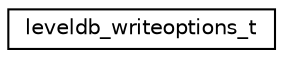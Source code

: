 digraph "Graphical Class Hierarchy"
{
  edge [fontname="Helvetica",fontsize="10",labelfontname="Helvetica",labelfontsize="10"];
  node [fontname="Helvetica",fontsize="10",shape=record];
  rankdir="LR";
  Node1 [label="leveldb_writeoptions_t",height=0.2,width=0.4,color="black", fillcolor="white", style="filled",URL="$structleveldb__writeoptions__t.html"];
}
